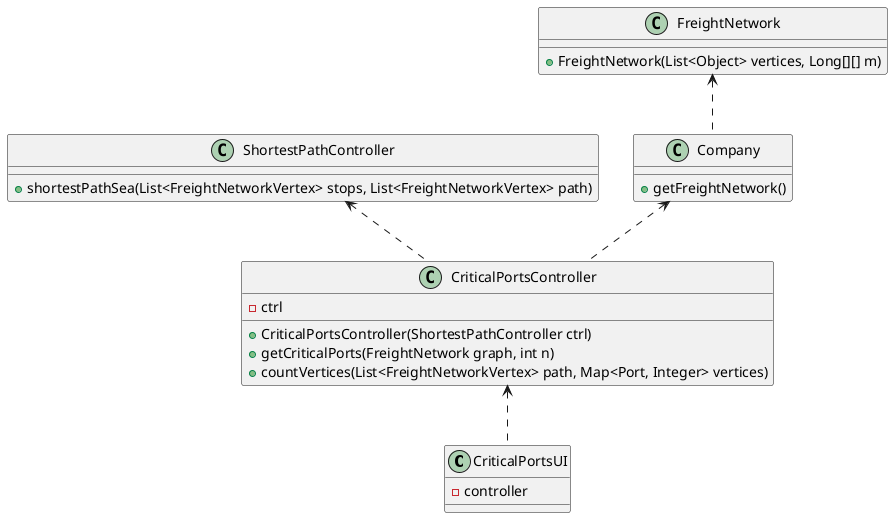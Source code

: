 
@startuml
'https://plantuml.com/class-diagram

class CriticalPortsUI {
- controller
}

class CriticalPortsController {
- ctrl
+ CriticalPortsController(ShortestPathController ctrl)
+ getCriticalPorts(FreightNetwork graph, int n)
+countVertices(List<FreightNetworkVertex> path, Map<Port, Integer> vertices)
}

class ShortestPathController {
+shortestPathSea(List<FreightNetworkVertex> stops, List<FreightNetworkVertex> path)
}

class Company {
+ getFreightNetwork()
}

class FreightNetwork{
+ FreightNetwork(List<Object> vertices, Long[][] m)
}



CriticalPortsController <.. CriticalPortsUI
Company <.. CriticalPortsController
ShortestPathController <.. CriticalPortsController
FreightNetwork <.. Company



@enduml